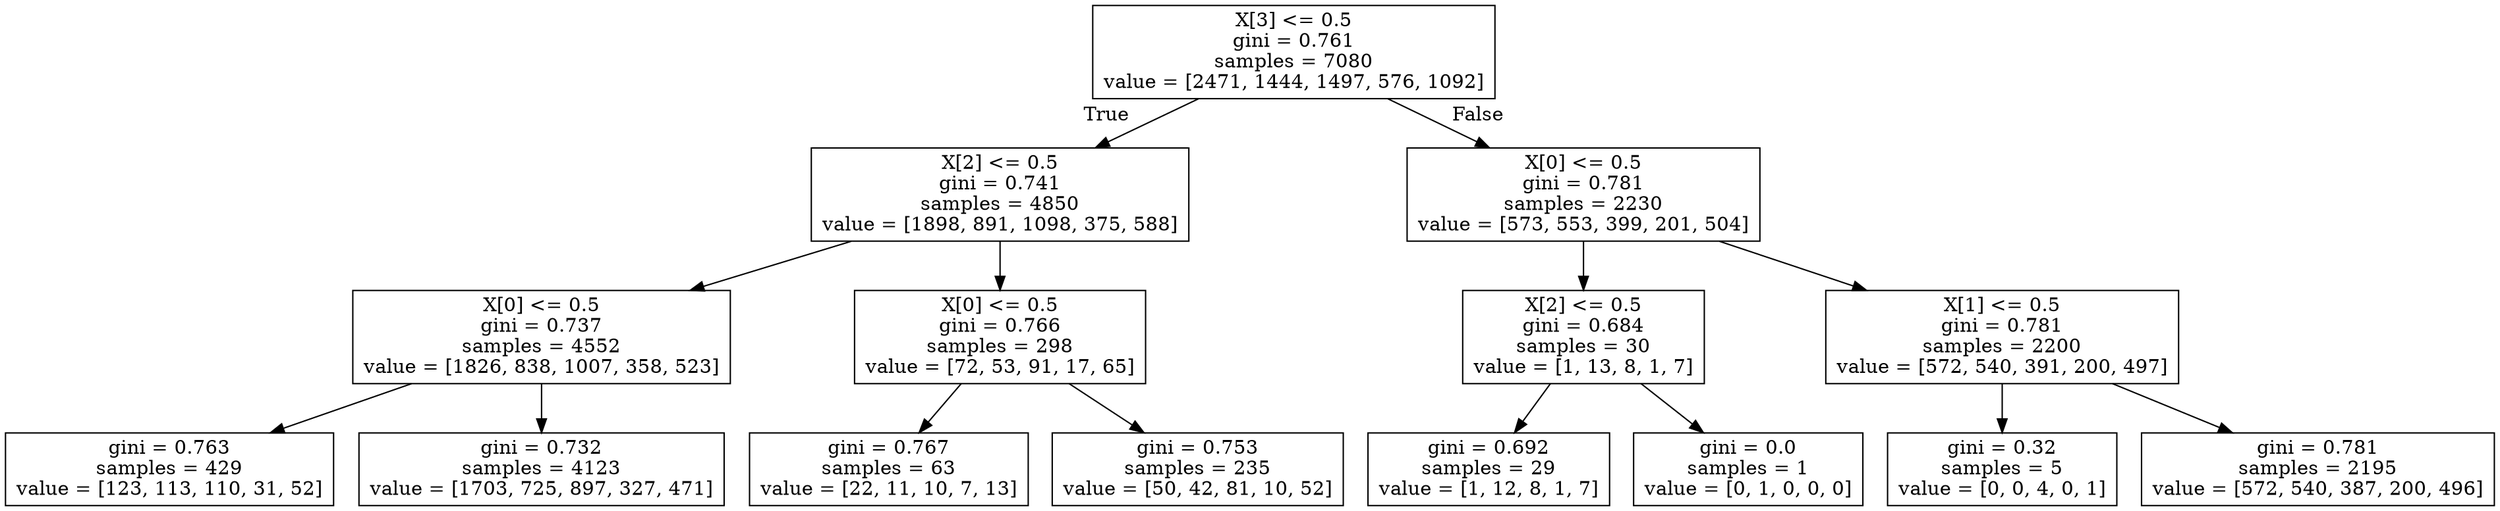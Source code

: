 digraph Tree {
node [shape=box] ;
0 [label="X[3] <= 0.5\ngini = 0.761\nsamples = 7080\nvalue = [2471, 1444, 1497, 576, 1092]"] ;
1 [label="X[2] <= 0.5\ngini = 0.741\nsamples = 4850\nvalue = [1898, 891, 1098, 375, 588]"] ;
0 -> 1 [labeldistance=2.5, labelangle=45, headlabel="True"] ;
2 [label="X[0] <= 0.5\ngini = 0.737\nsamples = 4552\nvalue = [1826, 838, 1007, 358, 523]"] ;
1 -> 2 ;
3 [label="gini = 0.763\nsamples = 429\nvalue = [123, 113, 110, 31, 52]"] ;
2 -> 3 ;
4 [label="gini = 0.732\nsamples = 4123\nvalue = [1703, 725, 897, 327, 471]"] ;
2 -> 4 ;
5 [label="X[0] <= 0.5\ngini = 0.766\nsamples = 298\nvalue = [72, 53, 91, 17, 65]"] ;
1 -> 5 ;
6 [label="gini = 0.767\nsamples = 63\nvalue = [22, 11, 10, 7, 13]"] ;
5 -> 6 ;
7 [label="gini = 0.753\nsamples = 235\nvalue = [50, 42, 81, 10, 52]"] ;
5 -> 7 ;
8 [label="X[0] <= 0.5\ngini = 0.781\nsamples = 2230\nvalue = [573, 553, 399, 201, 504]"] ;
0 -> 8 [labeldistance=2.5, labelangle=-45, headlabel="False"] ;
9 [label="X[2] <= 0.5\ngini = 0.684\nsamples = 30\nvalue = [1, 13, 8, 1, 7]"] ;
8 -> 9 ;
10 [label="gini = 0.692\nsamples = 29\nvalue = [1, 12, 8, 1, 7]"] ;
9 -> 10 ;
11 [label="gini = 0.0\nsamples = 1\nvalue = [0, 1, 0, 0, 0]"] ;
9 -> 11 ;
12 [label="X[1] <= 0.5\ngini = 0.781\nsamples = 2200\nvalue = [572, 540, 391, 200, 497]"] ;
8 -> 12 ;
13 [label="gini = 0.32\nsamples = 5\nvalue = [0, 0, 4, 0, 1]"] ;
12 -> 13 ;
14 [label="gini = 0.781\nsamples = 2195\nvalue = [572, 540, 387, 200, 496]"] ;
12 -> 14 ;
}